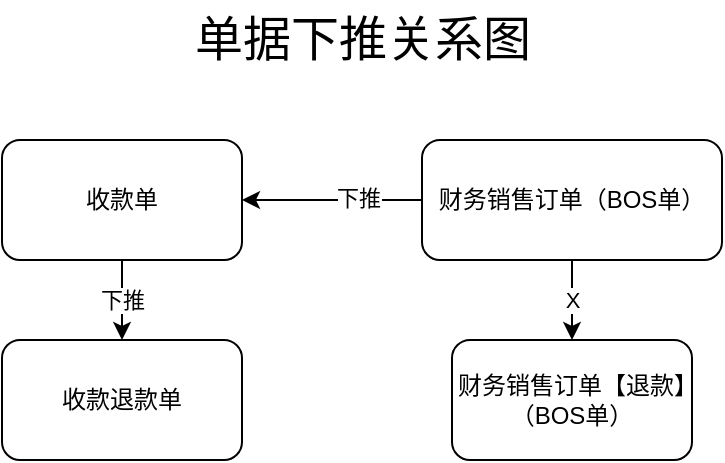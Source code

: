 <mxfile version="20.0.4" type="github">
  <diagram id="C5RBs43oDa-KdzZeNtuy" name="Page-1">
    <mxGraphModel dx="1374" dy="754" grid="1" gridSize="10" guides="1" tooltips="1" connect="1" arrows="1" fold="1" page="1" pageScale="1" pageWidth="827" pageHeight="1169" math="0" shadow="0">
      <root>
        <mxCell id="WIyWlLk6GJQsqaUBKTNV-0" />
        <mxCell id="WIyWlLk6GJQsqaUBKTNV-1" parent="WIyWlLk6GJQsqaUBKTNV-0" />
        <mxCell id="yGl1BQOes_U4skFVAVLt-2" value="" style="edgeStyle=orthogonalEdgeStyle;rounded=0;orthogonalLoop=1;jettySize=auto;html=1;" edge="1" parent="WIyWlLk6GJQsqaUBKTNV-1" source="yGl1BQOes_U4skFVAVLt-0" target="yGl1BQOes_U4skFVAVLt-1">
          <mxGeometry relative="1" as="geometry" />
        </mxCell>
        <mxCell id="yGl1BQOes_U4skFVAVLt-3" value="下推" style="edgeLabel;html=1;align=center;verticalAlign=middle;resizable=0;points=[];" vertex="1" connectable="0" parent="yGl1BQOes_U4skFVAVLt-2">
          <mxGeometry x="-0.275" y="-1" relative="1" as="geometry">
            <mxPoint as="offset" />
          </mxGeometry>
        </mxCell>
        <mxCell id="yGl1BQOes_U4skFVAVLt-7" value="X" style="edgeStyle=orthogonalEdgeStyle;rounded=0;orthogonalLoop=1;jettySize=auto;html=1;" edge="1" parent="WIyWlLk6GJQsqaUBKTNV-1" source="yGl1BQOes_U4skFVAVLt-0" target="yGl1BQOes_U4skFVAVLt-6">
          <mxGeometry relative="1" as="geometry" />
        </mxCell>
        <mxCell id="yGl1BQOes_U4skFVAVLt-0" value="财务销售订单（BOS单）" style="rounded=1;whiteSpace=wrap;html=1;" vertex="1" parent="WIyWlLk6GJQsqaUBKTNV-1">
          <mxGeometry x="444" y="140" width="150" height="60" as="geometry" />
        </mxCell>
        <mxCell id="yGl1BQOes_U4skFVAVLt-5" value="下推" style="edgeStyle=orthogonalEdgeStyle;rounded=0;orthogonalLoop=1;jettySize=auto;html=1;" edge="1" parent="WIyWlLk6GJQsqaUBKTNV-1" source="yGl1BQOes_U4skFVAVLt-1" target="yGl1BQOes_U4skFVAVLt-4">
          <mxGeometry relative="1" as="geometry" />
        </mxCell>
        <mxCell id="yGl1BQOes_U4skFVAVLt-1" value="收款单" style="whiteSpace=wrap;html=1;rounded=1;" vertex="1" parent="WIyWlLk6GJQsqaUBKTNV-1">
          <mxGeometry x="234" y="140" width="120" height="60" as="geometry" />
        </mxCell>
        <mxCell id="yGl1BQOes_U4skFVAVLt-4" value="收款退款单" style="whiteSpace=wrap;html=1;rounded=1;" vertex="1" parent="WIyWlLk6GJQsqaUBKTNV-1">
          <mxGeometry x="234" y="240" width="120" height="60" as="geometry" />
        </mxCell>
        <mxCell id="yGl1BQOes_U4skFVAVLt-6" value="财务销售订单【退款】（BOS单）" style="whiteSpace=wrap;html=1;rounded=1;" vertex="1" parent="WIyWlLk6GJQsqaUBKTNV-1">
          <mxGeometry x="459" y="240" width="120" height="60" as="geometry" />
        </mxCell>
        <mxCell id="yGl1BQOes_U4skFVAVLt-8" value="&lt;font style=&quot;font-size: 24px;&quot;&gt;单据下推关系图&lt;/font&gt;" style="text;html=1;align=center;verticalAlign=middle;resizable=0;points=[];autosize=1;strokeColor=none;fillColor=none;" vertex="1" parent="WIyWlLk6GJQsqaUBKTNV-1">
          <mxGeometry x="319" y="70" width="190" height="40" as="geometry" />
        </mxCell>
      </root>
    </mxGraphModel>
  </diagram>
</mxfile>
